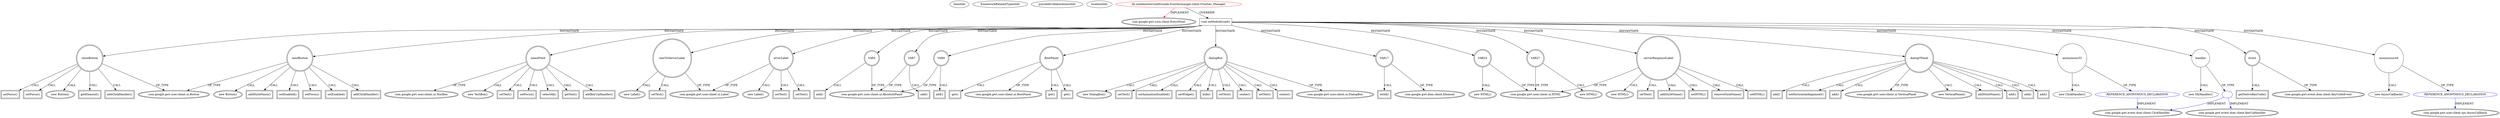 digraph {
baseInfo[graphId=20,category="extension_graph",isAnonymous=false,possibleRelation=true]
frameworkRelatedTypesInfo[0="com.google.gwt.core.client.EntryPoint"]
possibleCollaborationsInfo[0="20~OVERRIDING_METHOD_DECLARATION-INSTANTIATION-~com.google.gwt.core.client.EntryPoint ~com.google.gwt.user.client.rpc.AsyncCallback ~false~true",1="20~OVERRIDING_METHOD_DECLARATION-INSTANTIATION-~com.google.gwt.core.client.EntryPoint ~com.google.gwt.event.dom.client.ClickHandler ~false~true",2="20~OVERRIDING_METHOD_DECLARATION-INSTANTIATION-~com.google.gwt.core.client.EntryPoint ~com.google.gwt.event.dom.client.ClickHandler com.google.gwt.event.dom.client.KeyUpHandler ~false~false"]
locationInfo[projectName="AquaWolf-frontier-manager",filePath="/AquaWolf-frontier-manager/frontier-manager-master/Frontier Manager Server/src/de/waldmeisterundfreunde/frontiermanger/client/Frontier_Manager.java",contextSignature="Frontier_Manager",graphId="20"]
0[label="de.waldmeisterundfreunde.frontiermanger.client.Frontier_Manager",vertexType="ROOT_CLIENT_CLASS_DECLARATION",isFrameworkType=false,color=red]
1[label="com.google.gwt.core.client.EntryPoint",vertexType="FRAMEWORK_INTERFACE_TYPE",isFrameworkType=true,peripheries=2]
2[label="void onModuleLoad()",vertexType="OVERRIDING_METHOD_DECLARATION",isFrameworkType=false,shape=box]
4[label="sendButton",vertexType="VARIABLE_EXPRESION",isFrameworkType=true,peripheries=2,shape=circle]
5[label="com.google.gwt.user.client.ui.Button",vertexType="FRAMEWORK_CLASS_TYPE",isFrameworkType=true,peripheries=2]
3[label="new Button()",vertexType="CONSTRUCTOR_CALL",isFrameworkType=true,peripheries=2]
7[label="nameField",vertexType="VARIABLE_EXPRESION",isFrameworkType=true,peripheries=2,shape=circle]
8[label="com.google.gwt.user.client.ui.TextBox",vertexType="FRAMEWORK_CLASS_TYPE",isFrameworkType=true,peripheries=2]
6[label="new TextBox()",vertexType="CONSTRUCTOR_CALL",isFrameworkType=true,peripheries=2]
10[label="setText()",vertexType="INSIDE_CALL",isFrameworkType=true,peripheries=2,shape=box]
12[label="errorLabel",vertexType="VARIABLE_EXPRESION",isFrameworkType=true,peripheries=2,shape=circle]
13[label="com.google.gwt.user.client.ui.Label",vertexType="FRAMEWORK_CLASS_TYPE",isFrameworkType=true,peripheries=2]
11[label="new Label()",vertexType="CONSTRUCTOR_CALL",isFrameworkType=true,peripheries=2]
15[label="addStyleName()",vertexType="INSIDE_CALL",isFrameworkType=true,peripheries=2,shape=box]
16[label="VAR5",vertexType="VARIABLE_EXPRESION",isFrameworkType=true,peripheries=2,shape=circle]
18[label="com.google.gwt.user.client.ui.AbsolutePanel",vertexType="FRAMEWORK_CLASS_TYPE",isFrameworkType=true,peripheries=2]
17[label="add()",vertexType="INSIDE_CALL",isFrameworkType=true,peripheries=2,shape=box]
19[label="RootPanel",vertexType="VARIABLE_EXPRESION",isFrameworkType=true,peripheries=2,shape=circle]
21[label="com.google.gwt.user.client.ui.RootPanel",vertexType="FRAMEWORK_CLASS_TYPE",isFrameworkType=true,peripheries=2]
20[label="get()",vertexType="INSIDE_CALL",isFrameworkType=true,peripheries=2,shape=box]
22[label="VAR7",vertexType="VARIABLE_EXPRESION",isFrameworkType=true,peripheries=2,shape=circle]
23[label="add()",vertexType="INSIDE_CALL",isFrameworkType=true,peripheries=2,shape=box]
26[label="get()",vertexType="INSIDE_CALL",isFrameworkType=true,peripheries=2,shape=box]
27[label="VAR9",vertexType="VARIABLE_EXPRESION",isFrameworkType=true,peripheries=2,shape=circle]
28[label="add()",vertexType="INSIDE_CALL",isFrameworkType=true,peripheries=2,shape=box]
31[label="get()",vertexType="INSIDE_CALL",isFrameworkType=true,peripheries=2,shape=box]
33[label="setFocus()",vertexType="INSIDE_CALL",isFrameworkType=true,peripheries=2,shape=box]
35[label="selectAll()",vertexType="INSIDE_CALL",isFrameworkType=true,peripheries=2,shape=box]
37[label="dialogBox",vertexType="VARIABLE_EXPRESION",isFrameworkType=true,peripheries=2,shape=circle]
38[label="com.google.gwt.user.client.ui.DialogBox",vertexType="FRAMEWORK_CLASS_TYPE",isFrameworkType=true,peripheries=2]
36[label="new DialogBox()",vertexType="CONSTRUCTOR_CALL",isFrameworkType=true,peripheries=2]
40[label="setText()",vertexType="INSIDE_CALL",isFrameworkType=true,peripheries=2,shape=box]
42[label="setAnimationEnabled()",vertexType="INSIDE_CALL",isFrameworkType=true,peripheries=2,shape=box]
44[label="closeButton",vertexType="VARIABLE_EXPRESION",isFrameworkType=true,peripheries=2,shape=circle]
43[label="new Button()",vertexType="CONSTRUCTOR_CALL",isFrameworkType=true,peripheries=2]
46[label="VAR17",vertexType="VARIABLE_EXPRESION",isFrameworkType=true,peripheries=2,shape=circle]
48[label="com.google.gwt.dom.client.Element",vertexType="FRAMEWORK_CLASS_TYPE",isFrameworkType=true,peripheries=2]
47[label="setId()",vertexType="INSIDE_CALL",isFrameworkType=true,peripheries=2,shape=box]
50[label="getElement()",vertexType="INSIDE_CALL",isFrameworkType=true,peripheries=2,shape=box]
52[label="textToServerLabel",vertexType="VARIABLE_EXPRESION",isFrameworkType=true,peripheries=2,shape=circle]
51[label="new Label()",vertexType="CONSTRUCTOR_CALL",isFrameworkType=true,peripheries=2]
55[label="serverResponseLabel",vertexType="VARIABLE_EXPRESION",isFrameworkType=true,peripheries=2,shape=circle]
56[label="com.google.gwt.user.client.ui.HTML",vertexType="FRAMEWORK_CLASS_TYPE",isFrameworkType=true,peripheries=2]
54[label="new HTML()",vertexType="CONSTRUCTOR_CALL",isFrameworkType=true,peripheries=2]
58[label="dialogVPanel",vertexType="VARIABLE_EXPRESION",isFrameworkType=true,peripheries=2,shape=circle]
59[label="com.google.gwt.user.client.ui.VerticalPanel",vertexType="FRAMEWORK_CLASS_TYPE",isFrameworkType=true,peripheries=2]
57[label="new VerticalPanel()",vertexType="CONSTRUCTOR_CALL",isFrameworkType=true,peripheries=2]
61[label="addStyleName()",vertexType="INSIDE_CALL",isFrameworkType=true,peripheries=2,shape=box]
63[label="add()",vertexType="INSIDE_CALL",isFrameworkType=true,peripheries=2,shape=box]
65[label="VAR24",vertexType="VARIABLE_EXPRESION",isFrameworkType=true,peripheries=2,shape=circle]
64[label="new HTML()",vertexType="CONSTRUCTOR_CALL",isFrameworkType=true,peripheries=2]
68[label="add()",vertexType="INSIDE_CALL",isFrameworkType=true,peripheries=2,shape=box]
70[label="add()",vertexType="INSIDE_CALL",isFrameworkType=true,peripheries=2,shape=box]
72[label="VAR27",vertexType="VARIABLE_EXPRESION",isFrameworkType=true,peripheries=2,shape=circle]
71[label="new HTML()",vertexType="CONSTRUCTOR_CALL",isFrameworkType=true,peripheries=2]
75[label="add()",vertexType="INSIDE_CALL",isFrameworkType=true,peripheries=2,shape=box]
77[label="setHorizontalAlignment()",vertexType="INSIDE_CALL",isFrameworkType=true,peripheries=2,shape=box]
79[label="add()",vertexType="INSIDE_CALL",isFrameworkType=true,peripheries=2,shape=box]
81[label="setWidget()",vertexType="INSIDE_CALL",isFrameworkType=true,peripheries=2,shape=box]
83[label="addClickHandler()",vertexType="INSIDE_CALL",isFrameworkType=true,peripheries=2,shape=box]
85[label="anonymous33",vertexType="VARIABLE_EXPRESION",isFrameworkType=false,shape=circle]
86[label="REFERENCE_ANONYMOUS_DECLARATION",vertexType="REFERENCE_ANONYMOUS_DECLARATION",isFrameworkType=false,color=blue]
87[label="com.google.gwt.event.dom.client.ClickHandler",vertexType="FRAMEWORK_INTERFACE_TYPE",isFrameworkType=true,peripheries=2]
84[label="new ClickHandler()",vertexType="CONSTRUCTOR_CALL",isFrameworkType=false]
89[label="hide()",vertexType="INSIDE_CALL",isFrameworkType=true,peripheries=2,shape=box]
91[label="setEnabled()",vertexType="INSIDE_CALL",isFrameworkType=true,peripheries=2,shape=box]
93[label="setFocus()",vertexType="INSIDE_CALL",isFrameworkType=true,peripheries=2,shape=box]
94[label="event",vertexType="VARIABLE_EXPRESION",isFrameworkType=true,peripheries=2,shape=circle]
96[label="com.google.gwt.event.dom.client.KeyCodeEvent",vertexType="FRAMEWORK_CLASS_TYPE",isFrameworkType=true,peripheries=2]
95[label="getNativeKeyCode()",vertexType="INSIDE_CALL",isFrameworkType=true,peripheries=2,shape=box]
98[label="setText()",vertexType="INSIDE_CALL",isFrameworkType=true,peripheries=2,shape=box]
100[label="getText()",vertexType="INSIDE_CALL",isFrameworkType=true,peripheries=2,shape=box]
102[label="setText()",vertexType="INSIDE_CALL",isFrameworkType=true,peripheries=2,shape=box]
104[label="setEnabled()",vertexType="INSIDE_CALL",isFrameworkType=true,peripheries=2,shape=box]
106[label="setText()",vertexType="INSIDE_CALL",isFrameworkType=true,peripheries=2,shape=box]
108[label="setText()",vertexType="INSIDE_CALL",isFrameworkType=true,peripheries=2,shape=box]
110[label="anonymous44",vertexType="VARIABLE_EXPRESION",isFrameworkType=false,shape=circle]
111[label="REFERENCE_ANONYMOUS_DECLARATION",vertexType="REFERENCE_ANONYMOUS_DECLARATION",isFrameworkType=false,color=blue]
112[label="com.google.gwt.user.client.rpc.AsyncCallback",vertexType="FRAMEWORK_INTERFACE_TYPE",isFrameworkType=true,peripheries=2]
109[label="new AsyncCallback()",vertexType="CONSTRUCTOR_CALL",isFrameworkType=false]
114[label="setText()",vertexType="INSIDE_CALL",isFrameworkType=true,peripheries=2,shape=box]
116[label="addStyleName()",vertexType="INSIDE_CALL",isFrameworkType=true,peripheries=2,shape=box]
118[label="setHTML()",vertexType="INSIDE_CALL",isFrameworkType=true,peripheries=2,shape=box]
120[label="center()",vertexType="INSIDE_CALL",isFrameworkType=true,peripheries=2,shape=box]
122[label="setFocus()",vertexType="INSIDE_CALL",isFrameworkType=true,peripheries=2,shape=box]
124[label="setText()",vertexType="INSIDE_CALL",isFrameworkType=true,peripheries=2,shape=box]
126[label="removeStyleName()",vertexType="INSIDE_CALL",isFrameworkType=true,peripheries=2,shape=box]
128[label="setHTML()",vertexType="INSIDE_CALL",isFrameworkType=true,peripheries=2,shape=box]
130[label="center()",vertexType="INSIDE_CALL",isFrameworkType=true,peripheries=2,shape=box]
132[label="setFocus()",vertexType="INSIDE_CALL",isFrameworkType=true,peripheries=2,shape=box]
134[label="handler",vertexType="VARIABLE_EXPRESION",isFrameworkType=false,shape=circle]
135[label="",vertexType="REFERENCE_CLIENT_CLASS_DECLARATION",isFrameworkType=false,color=blue]
137[label="com.google.gwt.event.dom.client.KeyUpHandler",vertexType="FRAMEWORK_INTERFACE_TYPE",isFrameworkType=true,peripheries=2]
133[label="new MyHandler()",vertexType="CONSTRUCTOR_CALL",isFrameworkType=false]
139[label="addClickHandler()",vertexType="INSIDE_CALL",isFrameworkType=true,peripheries=2,shape=box]
141[label="addKeyUpHandler()",vertexType="INSIDE_CALL",isFrameworkType=true,peripheries=2,shape=box]
0->1[label="IMPLEMENT",color=red]
0->2[label="OVERRIDE"]
2->4[label="INSTANTIATE"]
4->5[label="OF_TYPE"]
4->3[label="CALL"]
2->7[label="INSTANTIATE"]
7->8[label="OF_TYPE"]
7->6[label="CALL"]
7->10[label="CALL"]
2->12[label="INSTANTIATE"]
12->13[label="OF_TYPE"]
12->11[label="CALL"]
4->15[label="CALL"]
2->16[label="INSTANTIATE"]
16->18[label="OF_TYPE"]
16->17[label="CALL"]
2->19[label="INSTANTIATE"]
19->21[label="OF_TYPE"]
19->20[label="CALL"]
2->22[label="INSTANTIATE"]
22->18[label="OF_TYPE"]
22->23[label="CALL"]
19->26[label="CALL"]
2->27[label="INSTANTIATE"]
27->18[label="OF_TYPE"]
27->28[label="CALL"]
19->31[label="CALL"]
7->33[label="CALL"]
7->35[label="CALL"]
2->37[label="INSTANTIATE"]
37->38[label="OF_TYPE"]
37->36[label="CALL"]
37->40[label="CALL"]
37->42[label="CALL"]
2->44[label="INSTANTIATE"]
44->5[label="OF_TYPE"]
44->43[label="CALL"]
2->46[label="INSTANTIATE"]
46->48[label="OF_TYPE"]
46->47[label="CALL"]
44->50[label="CALL"]
2->52[label="INSTANTIATE"]
52->13[label="OF_TYPE"]
52->51[label="CALL"]
2->55[label="INSTANTIATE"]
55->56[label="OF_TYPE"]
55->54[label="CALL"]
2->58[label="INSTANTIATE"]
58->59[label="OF_TYPE"]
58->57[label="CALL"]
58->61[label="CALL"]
58->63[label="CALL"]
2->65[label="INSTANTIATE"]
65->56[label="OF_TYPE"]
65->64[label="CALL"]
58->68[label="CALL"]
58->70[label="CALL"]
2->72[label="INSTANTIATE"]
72->56[label="OF_TYPE"]
72->71[label="CALL"]
58->75[label="CALL"]
58->77[label="CALL"]
58->79[label="CALL"]
37->81[label="CALL"]
44->83[label="CALL"]
2->85[label="INSTANTIATE"]
86->87[label="IMPLEMENT",color=blue]
85->86[label="OF_TYPE"]
85->84[label="CALL"]
37->89[label="CALL"]
4->91[label="CALL"]
4->93[label="CALL"]
2->94[label="INSTANTIATE"]
94->96[label="OF_TYPE"]
94->95[label="CALL"]
12->98[label="CALL"]
7->100[label="CALL"]
12->102[label="CALL"]
4->104[label="CALL"]
52->106[label="CALL"]
55->108[label="CALL"]
2->110[label="INSTANTIATE"]
111->112[label="IMPLEMENT",color=blue]
110->111[label="OF_TYPE"]
110->109[label="CALL"]
37->114[label="CALL"]
55->116[label="CALL"]
55->118[label="CALL"]
37->120[label="CALL"]
44->122[label="CALL"]
37->124[label="CALL"]
55->126[label="CALL"]
55->128[label="CALL"]
37->130[label="CALL"]
44->132[label="CALL"]
2->134[label="INSTANTIATE"]
135->87[label="IMPLEMENT",color=blue]
135->137[label="IMPLEMENT",color=blue]
134->135[label="OF_TYPE"]
134->133[label="CALL"]
4->139[label="CALL"]
7->141[label="CALL"]
}
